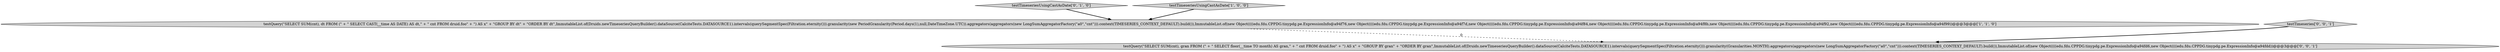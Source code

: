 digraph {
2 [style = filled, label = "testTimeseriesUsingCastAsDate['0', '1', '0']", fillcolor = lightgray, shape = diamond image = "AAA0AAABBB2BBB"];
3 [style = filled, label = "testTimeseries['0', '0', '1']", fillcolor = lightgray, shape = diamond image = "AAA0AAABBB3BBB"];
0 [style = filled, label = "testTimeseriesUsingCastAsDate['1', '0', '0']", fillcolor = lightgray, shape = diamond image = "AAA0AAABBB1BBB"];
1 [style = filled, label = "testQuery(\"SELECT SUM(cnt), dt FROM (\" + \" SELECT CAST(__time AS DATE) AS dt,\" + \" cnt FROM druid.foo\" + \") AS x\" + \"GROUP BY dt\" + \"ORDER BY dt\",ImmutableList.of(Druids.newTimeseriesQueryBuilder().dataSource(CalciteTests.DATASOURCE1).intervals(querySegmentSpec(Filtration.eternity())).granularity(new PeriodGranularity(Period.days(1),null,DateTimeZone.UTC)).aggregators(aggregators(new LongSumAggregatorFactory(\"a0\",\"cnt\"))).context(TIMESERIES_CONTEXT_DEFAULT).build()),ImmutableList.of(new Object((((edu.fdu.CPPDG.tinypdg.pe.ExpressionInfo@a94f76,new Object((((edu.fdu.CPPDG.tinypdg.pe.ExpressionInfo@a94f7d,new Object((((edu.fdu.CPPDG.tinypdg.pe.ExpressionInfo@a94f84,new Object((((edu.fdu.CPPDG.tinypdg.pe.ExpressionInfo@a94f8b,new Object((((edu.fdu.CPPDG.tinypdg.pe.ExpressionInfo@a94f92,new Object((((edu.fdu.CPPDG.tinypdg.pe.ExpressionInfo@a94f99))@@@3@@@['1', '1', '0']", fillcolor = lightgray, shape = ellipse image = "AAA0AAABBB1BBB"];
4 [style = filled, label = "testQuery(\"SELECT SUM(cnt), gran FROM (\" + \" SELECT floor(__time TO month) AS gran,\" + \" cnt FROM druid.foo\" + \") AS x\" + \"GROUP BY gran\" + \"ORDER BY gran\",ImmutableList.of(Druids.newTimeseriesQueryBuilder().dataSource(CalciteTests.DATASOURCE1).intervals(querySegmentSpec(Filtration.eternity())).granularity(Granularities.MONTH).aggregators(aggregators(new LongSumAggregatorFactory(\"a0\",\"cnt\"))).context(TIMESERIES_CONTEXT_DEFAULT).build()),ImmutableList.of(new Object((((edu.fdu.CPPDG.tinypdg.pe.ExpressionInfo@a94fd6,new Object((((edu.fdu.CPPDG.tinypdg.pe.ExpressionInfo@a94fdd))@@@3@@@['0', '0', '1']", fillcolor = lightgray, shape = ellipse image = "AAA0AAABBB3BBB"];
1->4 [style = dashed, label="0"];
2->1 [style = bold, label=""];
3->4 [style = bold, label=""];
0->1 [style = bold, label=""];
}
